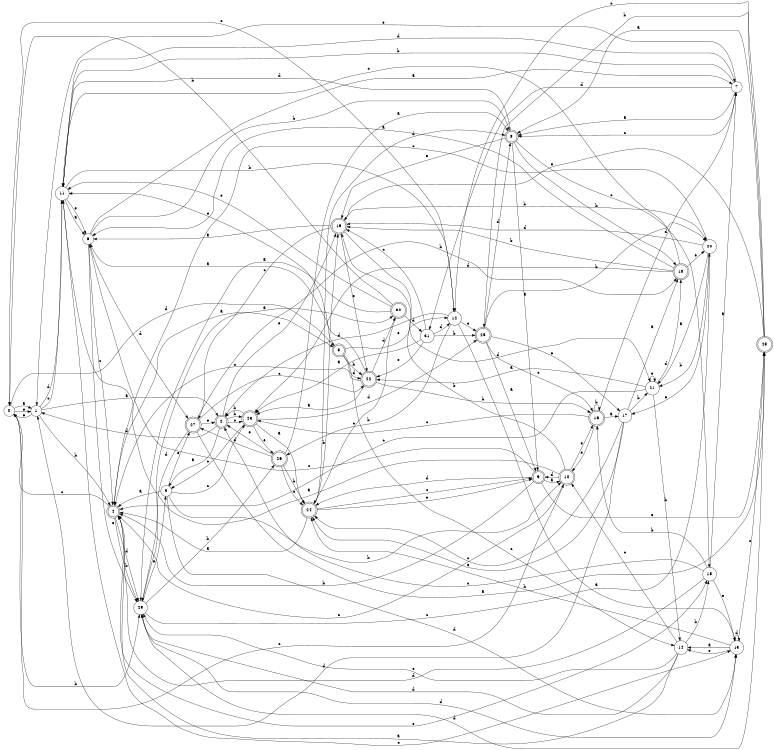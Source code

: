 digraph n26_2 {
__start0 [label="" shape="none"];

rankdir=LR;
size="8,5";

s0 [style="filled", color="black", fillcolor="white" shape="circle", label="0"];
s1 [style="filled", color="black", fillcolor="white" shape="circle", label="1"];
s2 [style="rounded,filled", color="black", fillcolor="white" shape="doublecircle", label="2"];
s3 [style="filled", color="black", fillcolor="white" shape="circle", label="3"];
s4 [style="rounded,filled", color="black", fillcolor="white" shape="doublecircle", label="4"];
s5 [style="rounded,filled", color="black", fillcolor="white" shape="doublecircle", label="5"];
s6 [style="filled", color="black", fillcolor="white" shape="circle", label="6"];
s7 [style="filled", color="black", fillcolor="white" shape="circle", label="7"];
s8 [style="rounded,filled", color="black", fillcolor="white" shape="doublecircle", label="8"];
s9 [style="rounded,filled", color="black", fillcolor="white" shape="doublecircle", label="9"];
s10 [style="rounded,filled", color="black", fillcolor="white" shape="doublecircle", label="10"];
s11 [style="filled", color="black", fillcolor="white" shape="circle", label="11"];
s12 [style="filled", color="black", fillcolor="white" shape="circle", label="12"];
s13 [style="filled", color="black", fillcolor="white" shape="circle", label="13"];
s14 [style="filled", color="black", fillcolor="white" shape="circle", label="14"];
s15 [style="filled", color="black", fillcolor="white" shape="circle", label="15"];
s16 [style="rounded,filled", color="black", fillcolor="white" shape="doublecircle", label="16"];
s17 [style="filled", color="black", fillcolor="white" shape="circle", label="17"];
s18 [style="rounded,filled", color="black", fillcolor="white" shape="doublecircle", label="18"];
s19 [style="rounded,filled", color="black", fillcolor="white" shape="doublecircle", label="19"];
s20 [style="filled", color="black", fillcolor="white" shape="circle", label="20"];
s21 [style="filled", color="black", fillcolor="white" shape="circle", label="21"];
s22 [style="rounded,filled", color="black", fillcolor="white" shape="doublecircle", label="22"];
s23 [style="rounded,filled", color="black", fillcolor="white" shape="doublecircle", label="23"];
s24 [style="rounded,filled", color="black", fillcolor="white" shape="doublecircle", label="24"];
s25 [style="rounded,filled", color="black", fillcolor="white" shape="doublecircle", label="25"];
s26 [style="rounded,filled", color="black", fillcolor="white" shape="doublecircle", label="26"];
s27 [style="rounded,filled", color="black", fillcolor="white" shape="doublecircle", label="27"];
s28 [style="rounded,filled", color="black", fillcolor="white" shape="doublecircle", label="28"];
s29 [style="filled", color="black", fillcolor="white" shape="circle", label="29"];
s30 [style="rounded,filled", color="black", fillcolor="white" shape="doublecircle", label="30"];
s31 [style="filled", color="black", fillcolor="white" shape="circle", label="31"];
s0 -> s1 [label="a"];
s0 -> s29 [label="b"];
s0 -> s10 [label="c"];
s0 -> s5 [label="d"];
s0 -> s1 [label="e"];
s1 -> s2 [label="a"];
s1 -> s4 [label="b"];
s1 -> s11 [label="c"];
s1 -> s11 [label="d"];
s1 -> s0 [label="e"];
s2 -> s3 [label="a"];
s2 -> s23 [label="b"];
s2 -> s23 [label="c"];
s2 -> s1 [label="d"];
s2 -> s19 [label="e"];
s3 -> s4 [label="a"];
s3 -> s10 [label="b"];
s3 -> s23 [label="c"];
s3 -> s13 [label="d"];
s3 -> s27 [label="e"];
s4 -> s5 [label="a"];
s4 -> s29 [label="b"];
s4 -> s0 [label="c"];
s4 -> s29 [label="d"];
s4 -> s15 [label="e"];
s5 -> s6 [label="a"];
s5 -> s22 [label="b"];
s5 -> s14 [label="c"];
s5 -> s22 [label="d"];
s5 -> s12 [label="e"];
s6 -> s7 [label="a"];
s6 -> s8 [label="b"];
s6 -> s4 [label="c"];
s6 -> s27 [label="d"];
s6 -> s29 [label="e"];
s7 -> s8 [label="a"];
s7 -> s11 [label="b"];
s7 -> s8 [label="c"];
s7 -> s31 [label="d"];
s7 -> s1 [label="e"];
s8 -> s9 [label="a"];
s8 -> s18 [label="b"];
s8 -> s15 [label="c"];
s8 -> s11 [label="d"];
s8 -> s19 [label="e"];
s9 -> s10 [label="a"];
s9 -> s4 [label="b"];
s9 -> s6 [label="c"];
s9 -> s24 [label="d"];
s9 -> s28 [label="e"];
s10 -> s11 [label="a"];
s10 -> s19 [label="b"];
s10 -> s4 [label="c"];
s10 -> s9 [label="d"];
s10 -> s16 [label="e"];
s11 -> s6 [label="a"];
s11 -> s12 [label="b"];
s11 -> s13 [label="c"];
s11 -> s7 [label="d"];
s11 -> s6 [label="e"];
s12 -> s13 [label="a"];
s12 -> s26 [label="b"];
s12 -> s0 [label="c"];
s12 -> s2 [label="d"];
s12 -> s25 [label="e"];
s13 -> s14 [label="a"];
s13 -> s24 [label="b"];
s13 -> s28 [label="c"];
s13 -> s13 [label="d"];
s13 -> s14 [label="e"];
s14 -> s4 [label="a"];
s14 -> s15 [label="b"];
s14 -> s10 [label="c"];
s14 -> s29 [label="d"];
s14 -> s29 [label="e"];
s15 -> s7 [label="a"];
s15 -> s16 [label="b"];
s15 -> s2 [label="c"];
s15 -> s4 [label="d"];
s15 -> s13 [label="e"];
s16 -> s17 [label="a"];
s16 -> s16 [label="b"];
s16 -> s23 [label="c"];
s16 -> s7 [label="d"];
s16 -> s10 [label="e"];
s17 -> s18 [label="a"];
s17 -> s21 [label="b"];
s17 -> s24 [label="c"];
s17 -> s1 [label="d"];
s17 -> s24 [label="e"];
s18 -> s6 [label="a"];
s18 -> s19 [label="b"];
s18 -> s11 [label="c"];
s18 -> s23 [label="d"];
s18 -> s20 [label="e"];
s19 -> s6 [label="a"];
s19 -> s20 [label="b"];
s19 -> s27 [label="c"];
s19 -> s21 [label="d"];
s19 -> s22 [label="e"];
s20 -> s21 [label="a"];
s20 -> s21 [label="b"];
s20 -> s4 [label="c"];
s20 -> s19 [label="d"];
s20 -> s17 [label="e"];
s21 -> s22 [label="a"];
s21 -> s14 [label="b"];
s21 -> s4 [label="c"];
s21 -> s18 [label="d"];
s21 -> s21 [label="e"];
s22 -> s23 [label="a"];
s22 -> s16 [label="b"];
s22 -> s4 [label="c"];
s22 -> s30 [label="d"];
s22 -> s11 [label="e"];
s23 -> s24 [label="a"];
s23 -> s2 [label="b"];
s23 -> s3 [label="c"];
s23 -> s25 [label="d"];
s23 -> s26 [label="e"];
s24 -> s4 [label="a"];
s24 -> s19 [label="b"];
s24 -> s9 [label="c"];
s24 -> s8 [label="d"];
s24 -> s9 [label="e"];
s25 -> s9 [label="a"];
s25 -> s20 [label="b"];
s25 -> s16 [label="c"];
s25 -> s8 [label="d"];
s25 -> s17 [label="e"];
s26 -> s8 [label="a"];
s26 -> s24 [label="b"];
s26 -> s24 [label="c"];
s26 -> s27 [label="d"];
s26 -> s2 [label="e"];
s27 -> s28 [label="a"];
s27 -> s18 [label="b"];
s27 -> s22 [label="c"];
s27 -> s29 [label="d"];
s27 -> s2 [label="e"];
s28 -> s8 [label="a"];
s28 -> s25 [label="b"];
s28 -> s12 [label="c"];
s28 -> s29 [label="d"];
s28 -> s19 [label="e"];
s29 -> s30 [label="a"];
s29 -> s26 [label="b"];
s29 -> s20 [label="c"];
s29 -> s13 [label="d"];
s29 -> s3 [label="e"];
s30 -> s29 [label="a"];
s30 -> s0 [label="b"];
s30 -> s24 [label="c"];
s30 -> s31 [label="d"];
s30 -> s11 [label="e"];
s31 -> s23 [label="a"];
s31 -> s25 [label="b"];
s31 -> s19 [label="c"];
s31 -> s12 [label="d"];
s31 -> s22 [label="e"];

}